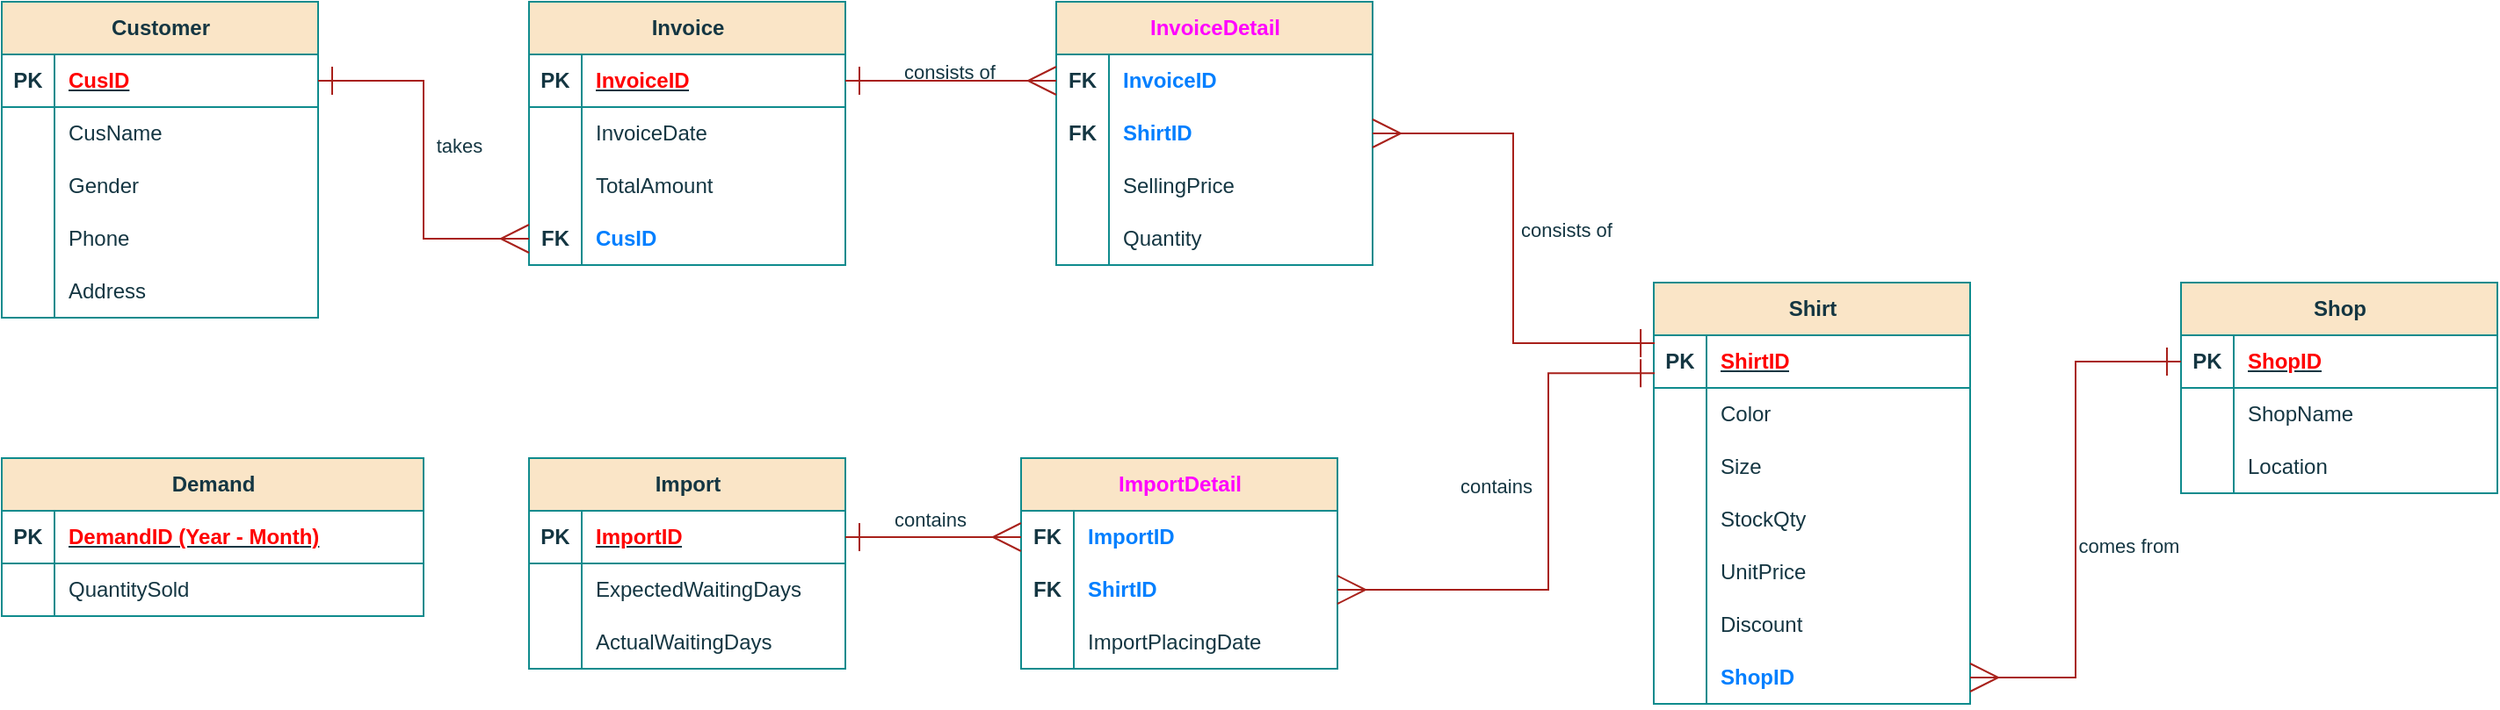 <mxfile version="21.6.5" type="device">
  <diagram name="Page-1" id="m9zpMQMW6kP_6S2Btc07">
    <mxGraphModel dx="1221" dy="717" grid="1" gridSize="10" guides="1" tooltips="1" connect="1" arrows="1" fold="1" page="1" pageScale="1" pageWidth="850" pageHeight="1100" math="0" shadow="0">
      <root>
        <mxCell id="0" />
        <mxCell id="1" parent="0" />
        <mxCell id="7z0WQFn0VhQvoI2kdeqx-1" value="Customer" style="shape=table;startSize=30;container=1;collapsible=1;childLayout=tableLayout;fixedRows=1;rowLines=0;fontStyle=1;align=center;resizeLast=1;html=1;labelBackgroundColor=none;fillColor=#FAE5C7;strokeColor=#0F8B8D;fontColor=#143642;" parent="1" vertex="1">
          <mxGeometry x="60" y="200" width="180" height="180" as="geometry" />
        </mxCell>
        <mxCell id="7z0WQFn0VhQvoI2kdeqx-2" value="" style="shape=tableRow;horizontal=0;startSize=0;swimlaneHead=0;swimlaneBody=0;fillColor=none;collapsible=0;dropTarget=0;points=[[0,0.5],[1,0.5]];portConstraint=eastwest;top=0;left=0;right=0;bottom=1;labelBackgroundColor=none;strokeColor=#0F8B8D;fontColor=#143642;" parent="7z0WQFn0VhQvoI2kdeqx-1" vertex="1">
          <mxGeometry y="30" width="180" height="30" as="geometry" />
        </mxCell>
        <mxCell id="7z0WQFn0VhQvoI2kdeqx-3" value="PK" style="shape=partialRectangle;connectable=0;fillColor=none;top=0;left=0;bottom=0;right=0;fontStyle=1;overflow=hidden;whiteSpace=wrap;html=1;labelBackgroundColor=none;strokeColor=#0F8B8D;fontColor=#143642;" parent="7z0WQFn0VhQvoI2kdeqx-2" vertex="1">
          <mxGeometry width="30" height="30" as="geometry">
            <mxRectangle width="30" height="30" as="alternateBounds" />
          </mxGeometry>
        </mxCell>
        <mxCell id="7z0WQFn0VhQvoI2kdeqx-4" value="&lt;font color=&quot;#ff0000&quot;&gt;CusID&lt;/font&gt;" style="shape=partialRectangle;connectable=0;fillColor=none;top=0;left=0;bottom=0;right=0;align=left;spacingLeft=6;fontStyle=5;overflow=hidden;whiteSpace=wrap;html=1;labelBackgroundColor=none;strokeColor=#0F8B8D;fontColor=#143642;" parent="7z0WQFn0VhQvoI2kdeqx-2" vertex="1">
          <mxGeometry x="30" width="150" height="30" as="geometry">
            <mxRectangle width="150" height="30" as="alternateBounds" />
          </mxGeometry>
        </mxCell>
        <mxCell id="7z0WQFn0VhQvoI2kdeqx-5" value="" style="shape=tableRow;horizontal=0;startSize=0;swimlaneHead=0;swimlaneBody=0;fillColor=none;collapsible=0;dropTarget=0;points=[[0,0.5],[1,0.5]];portConstraint=eastwest;top=0;left=0;right=0;bottom=0;labelBackgroundColor=none;strokeColor=#0F8B8D;fontColor=#143642;" parent="7z0WQFn0VhQvoI2kdeqx-1" vertex="1">
          <mxGeometry y="60" width="180" height="30" as="geometry" />
        </mxCell>
        <mxCell id="7z0WQFn0VhQvoI2kdeqx-6" value="" style="shape=partialRectangle;connectable=0;fillColor=none;top=0;left=0;bottom=0;right=0;editable=1;overflow=hidden;whiteSpace=wrap;html=1;labelBackgroundColor=none;strokeColor=#0F8B8D;fontColor=#143642;" parent="7z0WQFn0VhQvoI2kdeqx-5" vertex="1">
          <mxGeometry width="30" height="30" as="geometry">
            <mxRectangle width="30" height="30" as="alternateBounds" />
          </mxGeometry>
        </mxCell>
        <mxCell id="7z0WQFn0VhQvoI2kdeqx-7" value="CusName" style="shape=partialRectangle;connectable=0;fillColor=none;top=0;left=0;bottom=0;right=0;align=left;spacingLeft=6;overflow=hidden;whiteSpace=wrap;html=1;labelBackgroundColor=none;strokeColor=#0F8B8D;fontColor=#143642;" parent="7z0WQFn0VhQvoI2kdeqx-5" vertex="1">
          <mxGeometry x="30" width="150" height="30" as="geometry">
            <mxRectangle width="150" height="30" as="alternateBounds" />
          </mxGeometry>
        </mxCell>
        <mxCell id="7z0WQFn0VhQvoI2kdeqx-8" value="" style="shape=tableRow;horizontal=0;startSize=0;swimlaneHead=0;swimlaneBody=0;fillColor=none;collapsible=0;dropTarget=0;points=[[0,0.5],[1,0.5]];portConstraint=eastwest;top=0;left=0;right=0;bottom=0;labelBackgroundColor=none;strokeColor=#0F8B8D;fontColor=#143642;" parent="7z0WQFn0VhQvoI2kdeqx-1" vertex="1">
          <mxGeometry y="90" width="180" height="30" as="geometry" />
        </mxCell>
        <mxCell id="7z0WQFn0VhQvoI2kdeqx-9" value="" style="shape=partialRectangle;connectable=0;fillColor=none;top=0;left=0;bottom=0;right=0;editable=1;overflow=hidden;whiteSpace=wrap;html=1;labelBackgroundColor=none;strokeColor=#0F8B8D;fontColor=#143642;" parent="7z0WQFn0VhQvoI2kdeqx-8" vertex="1">
          <mxGeometry width="30" height="30" as="geometry">
            <mxRectangle width="30" height="30" as="alternateBounds" />
          </mxGeometry>
        </mxCell>
        <mxCell id="7z0WQFn0VhQvoI2kdeqx-10" value="Gender" style="shape=partialRectangle;connectable=0;fillColor=none;top=0;left=0;bottom=0;right=0;align=left;spacingLeft=6;overflow=hidden;whiteSpace=wrap;html=1;labelBackgroundColor=none;strokeColor=#0F8B8D;fontColor=#143642;" parent="7z0WQFn0VhQvoI2kdeqx-8" vertex="1">
          <mxGeometry x="30" width="150" height="30" as="geometry">
            <mxRectangle width="150" height="30" as="alternateBounds" />
          </mxGeometry>
        </mxCell>
        <mxCell id="7z0WQFn0VhQvoI2kdeqx-11" value="" style="shape=tableRow;horizontal=0;startSize=0;swimlaneHead=0;swimlaneBody=0;fillColor=none;collapsible=0;dropTarget=0;points=[[0,0.5],[1,0.5]];portConstraint=eastwest;top=0;left=0;right=0;bottom=0;labelBackgroundColor=none;strokeColor=#0F8B8D;fontColor=#143642;" parent="7z0WQFn0VhQvoI2kdeqx-1" vertex="1">
          <mxGeometry y="120" width="180" height="30" as="geometry" />
        </mxCell>
        <mxCell id="7z0WQFn0VhQvoI2kdeqx-12" value="&lt;br&gt;" style="shape=partialRectangle;connectable=0;fillColor=none;top=0;left=0;bottom=0;right=0;editable=1;overflow=hidden;whiteSpace=wrap;html=1;labelBackgroundColor=none;strokeColor=#0F8B8D;fontColor=#143642;" parent="7z0WQFn0VhQvoI2kdeqx-11" vertex="1">
          <mxGeometry width="30" height="30" as="geometry">
            <mxRectangle width="30" height="30" as="alternateBounds" />
          </mxGeometry>
        </mxCell>
        <mxCell id="7z0WQFn0VhQvoI2kdeqx-13" value="Phone" style="shape=partialRectangle;connectable=0;fillColor=none;top=0;left=0;bottom=0;right=0;align=left;spacingLeft=6;overflow=hidden;whiteSpace=wrap;html=1;labelBackgroundColor=none;strokeColor=#0F8B8D;fontColor=#143642;" parent="7z0WQFn0VhQvoI2kdeqx-11" vertex="1">
          <mxGeometry x="30" width="150" height="30" as="geometry">
            <mxRectangle width="150" height="30" as="alternateBounds" />
          </mxGeometry>
        </mxCell>
        <mxCell id="7z0WQFn0VhQvoI2kdeqx-66" value="" style="shape=tableRow;horizontal=0;startSize=0;swimlaneHead=0;swimlaneBody=0;fillColor=none;collapsible=0;dropTarget=0;points=[[0,0.5],[1,0.5]];portConstraint=eastwest;top=0;left=0;right=0;bottom=0;labelBackgroundColor=none;strokeColor=#0F8B8D;fontColor=#143642;" parent="7z0WQFn0VhQvoI2kdeqx-1" vertex="1">
          <mxGeometry y="150" width="180" height="30" as="geometry" />
        </mxCell>
        <mxCell id="7z0WQFn0VhQvoI2kdeqx-67" value="&lt;br&gt;" style="shape=partialRectangle;connectable=0;fillColor=none;top=0;left=0;bottom=0;right=0;editable=1;overflow=hidden;whiteSpace=wrap;html=1;labelBackgroundColor=none;strokeColor=#0F8B8D;fontColor=#143642;" parent="7z0WQFn0VhQvoI2kdeqx-66" vertex="1">
          <mxGeometry width="30" height="30" as="geometry">
            <mxRectangle width="30" height="30" as="alternateBounds" />
          </mxGeometry>
        </mxCell>
        <mxCell id="7z0WQFn0VhQvoI2kdeqx-68" value="Address" style="shape=partialRectangle;connectable=0;fillColor=none;top=0;left=0;bottom=0;right=0;align=left;spacingLeft=6;overflow=hidden;whiteSpace=wrap;html=1;labelBackgroundColor=none;strokeColor=#0F8B8D;fontColor=#143642;" parent="7z0WQFn0VhQvoI2kdeqx-66" vertex="1">
          <mxGeometry x="30" width="150" height="30" as="geometry">
            <mxRectangle width="150" height="30" as="alternateBounds" />
          </mxGeometry>
        </mxCell>
        <mxCell id="7z0WQFn0VhQvoI2kdeqx-14" value="Shirt" style="shape=table;startSize=30;container=1;collapsible=1;childLayout=tableLayout;fixedRows=1;rowLines=0;fontStyle=1;align=center;resizeLast=1;html=1;labelBackgroundColor=none;fillColor=#FAE5C7;strokeColor=#0F8B8D;fontColor=#143642;" parent="1" vertex="1">
          <mxGeometry x="1000" y="360" width="180" height="240" as="geometry" />
        </mxCell>
        <mxCell id="7z0WQFn0VhQvoI2kdeqx-15" value="" style="shape=tableRow;horizontal=0;startSize=0;swimlaneHead=0;swimlaneBody=0;fillColor=none;collapsible=0;dropTarget=0;points=[[0,0.5],[1,0.5]];portConstraint=eastwest;top=0;left=0;right=0;bottom=1;labelBackgroundColor=none;strokeColor=#0F8B8D;fontColor=#143642;" parent="7z0WQFn0VhQvoI2kdeqx-14" vertex="1">
          <mxGeometry y="30" width="180" height="30" as="geometry" />
        </mxCell>
        <mxCell id="7z0WQFn0VhQvoI2kdeqx-16" value="PK" style="shape=partialRectangle;connectable=0;fillColor=none;top=0;left=0;bottom=0;right=0;fontStyle=1;overflow=hidden;whiteSpace=wrap;html=1;labelBackgroundColor=none;strokeColor=#0F8B8D;fontColor=#143642;" parent="7z0WQFn0VhQvoI2kdeqx-15" vertex="1">
          <mxGeometry width="30" height="30" as="geometry">
            <mxRectangle width="30" height="30" as="alternateBounds" />
          </mxGeometry>
        </mxCell>
        <mxCell id="7z0WQFn0VhQvoI2kdeqx-17" value="&lt;font color=&quot;#ff0000&quot;&gt;ShirtID&lt;/font&gt;" style="shape=partialRectangle;connectable=0;fillColor=none;top=0;left=0;bottom=0;right=0;align=left;spacingLeft=6;fontStyle=5;overflow=hidden;whiteSpace=wrap;html=1;labelBackgroundColor=none;strokeColor=#0F8B8D;fontColor=#143642;" parent="7z0WQFn0VhQvoI2kdeqx-15" vertex="1">
          <mxGeometry x="30" width="150" height="30" as="geometry">
            <mxRectangle width="150" height="30" as="alternateBounds" />
          </mxGeometry>
        </mxCell>
        <mxCell id="7z0WQFn0VhQvoI2kdeqx-87" value="" style="shape=tableRow;horizontal=0;startSize=0;swimlaneHead=0;swimlaneBody=0;fillColor=none;collapsible=0;dropTarget=0;points=[[0,0.5],[1,0.5]];portConstraint=eastwest;top=0;left=0;right=0;bottom=0;labelBackgroundColor=none;strokeColor=#0F8B8D;fontColor=#143642;" parent="7z0WQFn0VhQvoI2kdeqx-14" vertex="1">
          <mxGeometry y="60" width="180" height="30" as="geometry" />
        </mxCell>
        <mxCell id="7z0WQFn0VhQvoI2kdeqx-88" value="&lt;br&gt;" style="shape=partialRectangle;connectable=0;fillColor=none;top=0;left=0;bottom=0;right=0;editable=1;overflow=hidden;whiteSpace=wrap;html=1;labelBackgroundColor=none;strokeColor=#0F8B8D;fontColor=#143642;" parent="7z0WQFn0VhQvoI2kdeqx-87" vertex="1">
          <mxGeometry width="30" height="30" as="geometry">
            <mxRectangle width="30" height="30" as="alternateBounds" />
          </mxGeometry>
        </mxCell>
        <mxCell id="7z0WQFn0VhQvoI2kdeqx-89" value="Color" style="shape=partialRectangle;connectable=0;fillColor=none;top=0;left=0;bottom=0;right=0;align=left;spacingLeft=6;overflow=hidden;whiteSpace=wrap;html=1;labelBackgroundColor=none;strokeColor=#0F8B8D;fontColor=#143642;" parent="7z0WQFn0VhQvoI2kdeqx-87" vertex="1">
          <mxGeometry x="30" width="150" height="30" as="geometry">
            <mxRectangle width="150" height="30" as="alternateBounds" />
          </mxGeometry>
        </mxCell>
        <mxCell id="7z0WQFn0VhQvoI2kdeqx-90" value="" style="shape=tableRow;horizontal=0;startSize=0;swimlaneHead=0;swimlaneBody=0;fillColor=none;collapsible=0;dropTarget=0;points=[[0,0.5],[1,0.5]];portConstraint=eastwest;top=0;left=0;right=0;bottom=0;labelBackgroundColor=none;strokeColor=#0F8B8D;fontColor=#143642;" parent="7z0WQFn0VhQvoI2kdeqx-14" vertex="1">
          <mxGeometry y="90" width="180" height="30" as="geometry" />
        </mxCell>
        <mxCell id="7z0WQFn0VhQvoI2kdeqx-91" value="&lt;br&gt;" style="shape=partialRectangle;connectable=0;fillColor=none;top=0;left=0;bottom=0;right=0;editable=1;overflow=hidden;whiteSpace=wrap;html=1;labelBackgroundColor=none;strokeColor=#0F8B8D;fontColor=#143642;" parent="7z0WQFn0VhQvoI2kdeqx-90" vertex="1">
          <mxGeometry width="30" height="30" as="geometry">
            <mxRectangle width="30" height="30" as="alternateBounds" />
          </mxGeometry>
        </mxCell>
        <mxCell id="7z0WQFn0VhQvoI2kdeqx-92" value="Size" style="shape=partialRectangle;connectable=0;fillColor=none;top=0;left=0;bottom=0;right=0;align=left;spacingLeft=6;overflow=hidden;whiteSpace=wrap;html=1;labelBackgroundColor=none;strokeColor=#0F8B8D;fontColor=#143642;" parent="7z0WQFn0VhQvoI2kdeqx-90" vertex="1">
          <mxGeometry x="30" width="150" height="30" as="geometry">
            <mxRectangle width="150" height="30" as="alternateBounds" />
          </mxGeometry>
        </mxCell>
        <mxCell id="7z0WQFn0VhQvoI2kdeqx-21" value="" style="shape=tableRow;horizontal=0;startSize=0;swimlaneHead=0;swimlaneBody=0;fillColor=none;collapsible=0;dropTarget=0;points=[[0,0.5],[1,0.5]];portConstraint=eastwest;top=0;left=0;right=0;bottom=0;labelBackgroundColor=none;strokeColor=#0F8B8D;fontColor=#143642;" parent="7z0WQFn0VhQvoI2kdeqx-14" vertex="1">
          <mxGeometry y="120" width="180" height="30" as="geometry" />
        </mxCell>
        <mxCell id="7z0WQFn0VhQvoI2kdeqx-22" value="" style="shape=partialRectangle;connectable=0;fillColor=none;top=0;left=0;bottom=0;right=0;editable=1;overflow=hidden;whiteSpace=wrap;html=1;labelBackgroundColor=none;strokeColor=#0F8B8D;fontColor=#143642;" parent="7z0WQFn0VhQvoI2kdeqx-21" vertex="1">
          <mxGeometry width="30" height="30" as="geometry">
            <mxRectangle width="30" height="30" as="alternateBounds" />
          </mxGeometry>
        </mxCell>
        <mxCell id="7z0WQFn0VhQvoI2kdeqx-23" value="StockQty" style="shape=partialRectangle;connectable=0;fillColor=none;top=0;left=0;bottom=0;right=0;align=left;spacingLeft=6;overflow=hidden;whiteSpace=wrap;html=1;labelBackgroundColor=none;strokeColor=#0F8B8D;fontColor=#143642;" parent="7z0WQFn0VhQvoI2kdeqx-21" vertex="1">
          <mxGeometry x="30" width="150" height="30" as="geometry">
            <mxRectangle width="150" height="30" as="alternateBounds" />
          </mxGeometry>
        </mxCell>
        <mxCell id="7z0WQFn0VhQvoI2kdeqx-24" value="" style="shape=tableRow;horizontal=0;startSize=0;swimlaneHead=0;swimlaneBody=0;fillColor=none;collapsible=0;dropTarget=0;points=[[0,0.5],[1,0.5]];portConstraint=eastwest;top=0;left=0;right=0;bottom=0;labelBackgroundColor=none;strokeColor=#0F8B8D;fontColor=#143642;" parent="7z0WQFn0VhQvoI2kdeqx-14" vertex="1">
          <mxGeometry y="150" width="180" height="30" as="geometry" />
        </mxCell>
        <mxCell id="7z0WQFn0VhQvoI2kdeqx-25" value="&lt;br&gt;" style="shape=partialRectangle;connectable=0;fillColor=none;top=0;left=0;bottom=0;right=0;editable=1;overflow=hidden;whiteSpace=wrap;html=1;labelBackgroundColor=none;strokeColor=#0F8B8D;fontColor=#143642;" parent="7z0WQFn0VhQvoI2kdeqx-24" vertex="1">
          <mxGeometry width="30" height="30" as="geometry">
            <mxRectangle width="30" height="30" as="alternateBounds" />
          </mxGeometry>
        </mxCell>
        <mxCell id="7z0WQFn0VhQvoI2kdeqx-26" value="UnitPrice" style="shape=partialRectangle;connectable=0;fillColor=none;top=0;left=0;bottom=0;right=0;align=left;spacingLeft=6;overflow=hidden;whiteSpace=wrap;html=1;labelBackgroundColor=none;strokeColor=#0F8B8D;fontColor=#143642;" parent="7z0WQFn0VhQvoI2kdeqx-24" vertex="1">
          <mxGeometry x="30" width="150" height="30" as="geometry">
            <mxRectangle width="150" height="30" as="alternateBounds" />
          </mxGeometry>
        </mxCell>
        <mxCell id="7z0WQFn0VhQvoI2kdeqx-69" value="" style="shape=tableRow;horizontal=0;startSize=0;swimlaneHead=0;swimlaneBody=0;fillColor=none;collapsible=0;dropTarget=0;points=[[0,0.5],[1,0.5]];portConstraint=eastwest;top=0;left=0;right=0;bottom=0;labelBackgroundColor=none;strokeColor=#0F8B8D;fontColor=#143642;" parent="7z0WQFn0VhQvoI2kdeqx-14" vertex="1">
          <mxGeometry y="180" width="180" height="30" as="geometry" />
        </mxCell>
        <mxCell id="7z0WQFn0VhQvoI2kdeqx-70" value="" style="shape=partialRectangle;connectable=0;fillColor=none;top=0;left=0;bottom=0;right=0;editable=1;overflow=hidden;whiteSpace=wrap;html=1;labelBackgroundColor=none;strokeColor=#0F8B8D;fontColor=#143642;" parent="7z0WQFn0VhQvoI2kdeqx-69" vertex="1">
          <mxGeometry width="30" height="30" as="geometry">
            <mxRectangle width="30" height="30" as="alternateBounds" />
          </mxGeometry>
        </mxCell>
        <mxCell id="7z0WQFn0VhQvoI2kdeqx-71" value="Discount" style="shape=partialRectangle;connectable=0;fillColor=none;top=0;left=0;bottom=0;right=0;align=left;spacingLeft=6;overflow=hidden;whiteSpace=wrap;html=1;labelBackgroundColor=none;strokeColor=#0F8B8D;fontColor=#143642;" parent="7z0WQFn0VhQvoI2kdeqx-69" vertex="1">
          <mxGeometry x="30" width="150" height="30" as="geometry">
            <mxRectangle width="150" height="30" as="alternateBounds" />
          </mxGeometry>
        </mxCell>
        <mxCell id="WK0cBLFszrIDRNBuzyL--27" value="" style="shape=tableRow;horizontal=0;startSize=0;swimlaneHead=0;swimlaneBody=0;fillColor=none;collapsible=0;dropTarget=0;points=[[0,0.5],[1,0.5]];portConstraint=eastwest;top=0;left=0;right=0;bottom=0;labelBackgroundColor=none;strokeColor=#0F8B8D;fontColor=#143642;" parent="7z0WQFn0VhQvoI2kdeqx-14" vertex="1">
          <mxGeometry y="210" width="180" height="30" as="geometry" />
        </mxCell>
        <mxCell id="WK0cBLFszrIDRNBuzyL--28" value="" style="shape=partialRectangle;connectable=0;fillColor=none;top=0;left=0;bottom=0;right=0;editable=1;overflow=hidden;whiteSpace=wrap;html=1;labelBackgroundColor=none;strokeColor=#0F8B8D;fontColor=#143642;" parent="WK0cBLFszrIDRNBuzyL--27" vertex="1">
          <mxGeometry width="30" height="30" as="geometry">
            <mxRectangle width="30" height="30" as="alternateBounds" />
          </mxGeometry>
        </mxCell>
        <mxCell id="WK0cBLFszrIDRNBuzyL--29" value="&lt;b&gt;&lt;font color=&quot;#007fff&quot;&gt;ShopID&lt;/font&gt;&lt;/b&gt;" style="shape=partialRectangle;connectable=0;fillColor=none;top=0;left=0;bottom=0;right=0;align=left;spacingLeft=6;overflow=hidden;whiteSpace=wrap;html=1;labelBackgroundColor=none;strokeColor=#0F8B8D;fontColor=#143642;" parent="WK0cBLFszrIDRNBuzyL--27" vertex="1">
          <mxGeometry x="30" width="150" height="30" as="geometry">
            <mxRectangle width="150" height="30" as="alternateBounds" />
          </mxGeometry>
        </mxCell>
        <mxCell id="7z0WQFn0VhQvoI2kdeqx-27" value="Import" style="shape=table;startSize=30;container=1;collapsible=1;childLayout=tableLayout;fixedRows=1;rowLines=0;fontStyle=1;align=center;resizeLast=1;html=1;labelBackgroundColor=none;fillColor=#FAE5C7;strokeColor=#0F8B8D;fontColor=#143642;" parent="1" vertex="1">
          <mxGeometry x="360" y="460" width="180" height="120" as="geometry" />
        </mxCell>
        <mxCell id="7z0WQFn0VhQvoI2kdeqx-28" value="" style="shape=tableRow;horizontal=0;startSize=0;swimlaneHead=0;swimlaneBody=0;fillColor=none;collapsible=0;dropTarget=0;points=[[0,0.5],[1,0.5]];portConstraint=eastwest;top=0;left=0;right=0;bottom=1;labelBackgroundColor=none;strokeColor=#0F8B8D;fontColor=#143642;" parent="7z0WQFn0VhQvoI2kdeqx-27" vertex="1">
          <mxGeometry y="30" width="180" height="30" as="geometry" />
        </mxCell>
        <mxCell id="7z0WQFn0VhQvoI2kdeqx-29" value="PK" style="shape=partialRectangle;connectable=0;fillColor=none;top=0;left=0;bottom=0;right=0;fontStyle=1;overflow=hidden;whiteSpace=wrap;html=1;labelBackgroundColor=none;strokeColor=#0F8B8D;fontColor=#143642;" parent="7z0WQFn0VhQvoI2kdeqx-28" vertex="1">
          <mxGeometry width="30" height="30" as="geometry">
            <mxRectangle width="30" height="30" as="alternateBounds" />
          </mxGeometry>
        </mxCell>
        <mxCell id="7z0WQFn0VhQvoI2kdeqx-30" value="&lt;font color=&quot;#ff0000&quot;&gt;ImportID&lt;/font&gt;" style="shape=partialRectangle;connectable=0;fillColor=none;top=0;left=0;bottom=0;right=0;align=left;spacingLeft=6;fontStyle=5;overflow=hidden;whiteSpace=wrap;html=1;labelBackgroundColor=none;strokeColor=#0F8B8D;fontColor=#143642;" parent="7z0WQFn0VhQvoI2kdeqx-28" vertex="1">
          <mxGeometry x="30" width="150" height="30" as="geometry">
            <mxRectangle width="150" height="30" as="alternateBounds" />
          </mxGeometry>
        </mxCell>
        <mxCell id="7z0WQFn0VhQvoI2kdeqx-31" value="" style="shape=tableRow;horizontal=0;startSize=0;swimlaneHead=0;swimlaneBody=0;fillColor=none;collapsible=0;dropTarget=0;points=[[0,0.5],[1,0.5]];portConstraint=eastwest;top=0;left=0;right=0;bottom=0;labelBackgroundColor=none;strokeColor=#0F8B8D;fontColor=#143642;" parent="7z0WQFn0VhQvoI2kdeqx-27" vertex="1">
          <mxGeometry y="60" width="180" height="30" as="geometry" />
        </mxCell>
        <mxCell id="7z0WQFn0VhQvoI2kdeqx-32" value="" style="shape=partialRectangle;connectable=0;fillColor=none;top=0;left=0;bottom=0;right=0;editable=1;overflow=hidden;whiteSpace=wrap;html=1;labelBackgroundColor=none;strokeColor=#0F8B8D;fontColor=#143642;" parent="7z0WQFn0VhQvoI2kdeqx-31" vertex="1">
          <mxGeometry width="30" height="30" as="geometry">
            <mxRectangle width="30" height="30" as="alternateBounds" />
          </mxGeometry>
        </mxCell>
        <mxCell id="7z0WQFn0VhQvoI2kdeqx-33" value="ExpectedWaitingDays" style="shape=partialRectangle;connectable=0;fillColor=none;top=0;left=0;bottom=0;right=0;align=left;spacingLeft=6;overflow=hidden;whiteSpace=wrap;html=1;labelBackgroundColor=none;strokeColor=#0F8B8D;fontColor=#143642;" parent="7z0WQFn0VhQvoI2kdeqx-31" vertex="1">
          <mxGeometry x="30" width="150" height="30" as="geometry">
            <mxRectangle width="150" height="30" as="alternateBounds" />
          </mxGeometry>
        </mxCell>
        <mxCell id="qSe8exzLEsKCz0JNrwDn-24" value="" style="shape=tableRow;horizontal=0;startSize=0;swimlaneHead=0;swimlaneBody=0;fillColor=none;collapsible=0;dropTarget=0;points=[[0,0.5],[1,0.5]];portConstraint=eastwest;top=0;left=0;right=0;bottom=0;labelBackgroundColor=none;strokeColor=#0F8B8D;fontColor=#143642;" parent="7z0WQFn0VhQvoI2kdeqx-27" vertex="1">
          <mxGeometry y="90" width="180" height="30" as="geometry" />
        </mxCell>
        <mxCell id="qSe8exzLEsKCz0JNrwDn-25" value="" style="shape=partialRectangle;connectable=0;fillColor=none;top=0;left=0;bottom=0;right=0;editable=1;overflow=hidden;whiteSpace=wrap;html=1;labelBackgroundColor=none;strokeColor=#0F8B8D;fontColor=#143642;" parent="qSe8exzLEsKCz0JNrwDn-24" vertex="1">
          <mxGeometry width="30" height="30" as="geometry">
            <mxRectangle width="30" height="30" as="alternateBounds" />
          </mxGeometry>
        </mxCell>
        <mxCell id="qSe8exzLEsKCz0JNrwDn-26" value="ActualWaitingDays" style="shape=partialRectangle;connectable=0;fillColor=none;top=0;left=0;bottom=0;right=0;align=left;spacingLeft=6;overflow=hidden;whiteSpace=wrap;html=1;labelBackgroundColor=none;strokeColor=#0F8B8D;fontColor=#143642;" parent="qSe8exzLEsKCz0JNrwDn-24" vertex="1">
          <mxGeometry x="30" width="150" height="30" as="geometry">
            <mxRectangle width="150" height="30" as="alternateBounds" />
          </mxGeometry>
        </mxCell>
        <mxCell id="7z0WQFn0VhQvoI2kdeqx-40" value="Invoice" style="shape=table;startSize=30;container=1;collapsible=1;childLayout=tableLayout;fixedRows=1;rowLines=0;fontStyle=1;align=center;resizeLast=1;html=1;labelBackgroundColor=none;fillColor=#FAE5C7;strokeColor=#0F8B8D;fontColor=#143642;" parent="1" vertex="1">
          <mxGeometry x="360" y="200" width="180" height="150" as="geometry" />
        </mxCell>
        <mxCell id="7z0WQFn0VhQvoI2kdeqx-41" value="" style="shape=tableRow;horizontal=0;startSize=0;swimlaneHead=0;swimlaneBody=0;fillColor=none;collapsible=0;dropTarget=0;points=[[0,0.5],[1,0.5]];portConstraint=eastwest;top=0;left=0;right=0;bottom=1;labelBackgroundColor=none;strokeColor=#0F8B8D;fontColor=#143642;" parent="7z0WQFn0VhQvoI2kdeqx-40" vertex="1">
          <mxGeometry y="30" width="180" height="30" as="geometry" />
        </mxCell>
        <mxCell id="7z0WQFn0VhQvoI2kdeqx-42" value="PK" style="shape=partialRectangle;connectable=0;fillColor=none;top=0;left=0;bottom=0;right=0;fontStyle=1;overflow=hidden;whiteSpace=wrap;html=1;labelBackgroundColor=none;strokeColor=#0F8B8D;fontColor=#143642;" parent="7z0WQFn0VhQvoI2kdeqx-41" vertex="1">
          <mxGeometry width="30" height="30" as="geometry">
            <mxRectangle width="30" height="30" as="alternateBounds" />
          </mxGeometry>
        </mxCell>
        <mxCell id="7z0WQFn0VhQvoI2kdeqx-43" value="&lt;font color=&quot;#ff0000&quot;&gt;InvoiceID&lt;/font&gt;" style="shape=partialRectangle;connectable=0;fillColor=none;top=0;left=0;bottom=0;right=0;align=left;spacingLeft=6;fontStyle=5;overflow=hidden;whiteSpace=wrap;html=1;labelBackgroundColor=none;strokeColor=#0F8B8D;fontColor=#143642;" parent="7z0WQFn0VhQvoI2kdeqx-41" vertex="1">
          <mxGeometry x="30" width="150" height="30" as="geometry">
            <mxRectangle width="150" height="30" as="alternateBounds" />
          </mxGeometry>
        </mxCell>
        <mxCell id="7z0WQFn0VhQvoI2kdeqx-44" value="" style="shape=tableRow;horizontal=0;startSize=0;swimlaneHead=0;swimlaneBody=0;fillColor=none;collapsible=0;dropTarget=0;points=[[0,0.5],[1,0.5]];portConstraint=eastwest;top=0;left=0;right=0;bottom=0;labelBackgroundColor=none;strokeColor=#0F8B8D;fontColor=#143642;" parent="7z0WQFn0VhQvoI2kdeqx-40" vertex="1">
          <mxGeometry y="60" width="180" height="30" as="geometry" />
        </mxCell>
        <mxCell id="7z0WQFn0VhQvoI2kdeqx-45" value="" style="shape=partialRectangle;connectable=0;fillColor=none;top=0;left=0;bottom=0;right=0;editable=1;overflow=hidden;whiteSpace=wrap;html=1;labelBackgroundColor=none;strokeColor=#0F8B8D;fontColor=#143642;" parent="7z0WQFn0VhQvoI2kdeqx-44" vertex="1">
          <mxGeometry width="30" height="30" as="geometry">
            <mxRectangle width="30" height="30" as="alternateBounds" />
          </mxGeometry>
        </mxCell>
        <mxCell id="7z0WQFn0VhQvoI2kdeqx-46" value="InvoiceDate" style="shape=partialRectangle;connectable=0;fillColor=none;top=0;left=0;bottom=0;right=0;align=left;spacingLeft=6;overflow=hidden;whiteSpace=wrap;html=1;labelBackgroundColor=none;strokeColor=#0F8B8D;fontColor=#143642;" parent="7z0WQFn0VhQvoI2kdeqx-44" vertex="1">
          <mxGeometry x="30" width="150" height="30" as="geometry">
            <mxRectangle width="150" height="30" as="alternateBounds" />
          </mxGeometry>
        </mxCell>
        <mxCell id="7z0WQFn0VhQvoI2kdeqx-47" value="" style="shape=tableRow;horizontal=0;startSize=0;swimlaneHead=0;swimlaneBody=0;fillColor=none;collapsible=0;dropTarget=0;points=[[0,0.5],[1,0.5]];portConstraint=eastwest;top=0;left=0;right=0;bottom=0;labelBackgroundColor=none;strokeColor=#0F8B8D;fontColor=#143642;" parent="7z0WQFn0VhQvoI2kdeqx-40" vertex="1">
          <mxGeometry y="90" width="180" height="30" as="geometry" />
        </mxCell>
        <mxCell id="7z0WQFn0VhQvoI2kdeqx-48" value="" style="shape=partialRectangle;connectable=0;fillColor=none;top=0;left=0;bottom=0;right=0;editable=1;overflow=hidden;whiteSpace=wrap;html=1;labelBackgroundColor=none;strokeColor=#0F8B8D;fontColor=#143642;" parent="7z0WQFn0VhQvoI2kdeqx-47" vertex="1">
          <mxGeometry width="30" height="30" as="geometry">
            <mxRectangle width="30" height="30" as="alternateBounds" />
          </mxGeometry>
        </mxCell>
        <mxCell id="7z0WQFn0VhQvoI2kdeqx-49" value="TotalAmount" style="shape=partialRectangle;connectable=0;fillColor=none;top=0;left=0;bottom=0;right=0;align=left;spacingLeft=6;overflow=hidden;whiteSpace=wrap;html=1;labelBackgroundColor=none;strokeColor=#0F8B8D;fontColor=#143642;" parent="7z0WQFn0VhQvoI2kdeqx-47" vertex="1">
          <mxGeometry x="30" width="150" height="30" as="geometry">
            <mxRectangle width="150" height="30" as="alternateBounds" />
          </mxGeometry>
        </mxCell>
        <mxCell id="7z0WQFn0VhQvoI2kdeqx-50" value="" style="shape=tableRow;horizontal=0;startSize=0;swimlaneHead=0;swimlaneBody=0;fillColor=none;collapsible=0;dropTarget=0;points=[[0,0.5],[1,0.5]];portConstraint=eastwest;top=0;left=0;right=0;bottom=0;labelBackgroundColor=none;strokeColor=#0F8B8D;fontColor=#143642;" parent="7z0WQFn0VhQvoI2kdeqx-40" vertex="1">
          <mxGeometry y="120" width="180" height="30" as="geometry" />
        </mxCell>
        <mxCell id="7z0WQFn0VhQvoI2kdeqx-51" value="&lt;b&gt;FK&lt;/b&gt;" style="shape=partialRectangle;connectable=0;fillColor=none;top=0;left=0;bottom=0;right=0;editable=1;overflow=hidden;whiteSpace=wrap;html=1;labelBackgroundColor=none;strokeColor=#0F8B8D;fontColor=#143642;" parent="7z0WQFn0VhQvoI2kdeqx-50" vertex="1">
          <mxGeometry width="30" height="30" as="geometry">
            <mxRectangle width="30" height="30" as="alternateBounds" />
          </mxGeometry>
        </mxCell>
        <mxCell id="7z0WQFn0VhQvoI2kdeqx-52" value="&lt;b&gt;&lt;font color=&quot;#007fff&quot;&gt;CusID&lt;/font&gt;&lt;/b&gt;" style="shape=partialRectangle;connectable=0;fillColor=none;top=0;left=0;bottom=0;right=0;align=left;spacingLeft=6;overflow=hidden;whiteSpace=wrap;html=1;labelBackgroundColor=none;strokeColor=#0F8B8D;fontColor=#143642;" parent="7z0WQFn0VhQvoI2kdeqx-50" vertex="1">
          <mxGeometry x="30" width="150" height="30" as="geometry">
            <mxRectangle width="150" height="30" as="alternateBounds" />
          </mxGeometry>
        </mxCell>
        <mxCell id="7z0WQFn0VhQvoI2kdeqx-53" value="&lt;font color=&quot;#ff00ff&quot;&gt;InvoiceDetail&lt;/font&gt;" style="shape=table;startSize=30;container=1;collapsible=1;childLayout=tableLayout;fixedRows=1;rowLines=0;fontStyle=1;align=center;resizeLast=1;html=1;labelBackgroundColor=none;fillColor=#FAE5C7;strokeColor=#0F8B8D;fontColor=#143642;" parent="1" vertex="1">
          <mxGeometry x="660" y="200" width="180" height="150" as="geometry" />
        </mxCell>
        <mxCell id="7z0WQFn0VhQvoI2kdeqx-60" value="" style="shape=tableRow;horizontal=0;startSize=0;swimlaneHead=0;swimlaneBody=0;fillColor=none;collapsible=0;dropTarget=0;points=[[0,0.5],[1,0.5]];portConstraint=eastwest;top=0;left=0;right=0;bottom=0;labelBackgroundColor=none;strokeColor=#0F8B8D;fontColor=#143642;" parent="7z0WQFn0VhQvoI2kdeqx-53" vertex="1">
          <mxGeometry y="30" width="180" height="30" as="geometry" />
        </mxCell>
        <mxCell id="7z0WQFn0VhQvoI2kdeqx-61" value="&lt;b&gt;FK&lt;/b&gt;" style="shape=partialRectangle;connectable=0;fillColor=none;top=0;left=0;bottom=0;right=0;editable=1;overflow=hidden;whiteSpace=wrap;html=1;labelBackgroundColor=none;strokeColor=#0F8B8D;fontColor=#143642;" parent="7z0WQFn0VhQvoI2kdeqx-60" vertex="1">
          <mxGeometry width="30" height="30" as="geometry">
            <mxRectangle width="30" height="30" as="alternateBounds" />
          </mxGeometry>
        </mxCell>
        <mxCell id="7z0WQFn0VhQvoI2kdeqx-62" value="&lt;b&gt;&lt;font color=&quot;#007fff&quot;&gt;InvoiceID&lt;/font&gt;&lt;/b&gt;" style="shape=partialRectangle;connectable=0;fillColor=none;top=0;left=0;bottom=0;right=0;align=left;spacingLeft=6;overflow=hidden;whiteSpace=wrap;html=1;labelBackgroundColor=none;strokeColor=#0F8B8D;fontColor=#143642;" parent="7z0WQFn0VhQvoI2kdeqx-60" vertex="1">
          <mxGeometry x="30" width="150" height="30" as="geometry">
            <mxRectangle width="150" height="30" as="alternateBounds" />
          </mxGeometry>
        </mxCell>
        <mxCell id="7z0WQFn0VhQvoI2kdeqx-81" value="" style="shape=tableRow;horizontal=0;startSize=0;swimlaneHead=0;swimlaneBody=0;fillColor=none;collapsible=0;dropTarget=0;points=[[0,0.5],[1,0.5]];portConstraint=eastwest;top=0;left=0;right=0;bottom=0;labelBackgroundColor=none;strokeColor=#0F8B8D;fontColor=#143642;" parent="7z0WQFn0VhQvoI2kdeqx-53" vertex="1">
          <mxGeometry y="60" width="180" height="30" as="geometry" />
        </mxCell>
        <mxCell id="7z0WQFn0VhQvoI2kdeqx-82" value="&lt;b&gt;FK&lt;/b&gt;" style="shape=partialRectangle;connectable=0;fillColor=none;top=0;left=0;bottom=0;right=0;editable=1;overflow=hidden;whiteSpace=wrap;html=1;labelBackgroundColor=none;strokeColor=#0F8B8D;fontColor=#143642;" parent="7z0WQFn0VhQvoI2kdeqx-81" vertex="1">
          <mxGeometry width="30" height="30" as="geometry">
            <mxRectangle width="30" height="30" as="alternateBounds" />
          </mxGeometry>
        </mxCell>
        <mxCell id="7z0WQFn0VhQvoI2kdeqx-83" value="&lt;b&gt;&lt;font color=&quot;#007fff&quot;&gt;ShirtID&lt;/font&gt;&lt;/b&gt;" style="shape=partialRectangle;connectable=0;fillColor=none;top=0;left=0;bottom=0;right=0;align=left;spacingLeft=6;overflow=hidden;whiteSpace=wrap;html=1;labelBackgroundColor=none;strokeColor=#0F8B8D;fontColor=#143642;" parent="7z0WQFn0VhQvoI2kdeqx-81" vertex="1">
          <mxGeometry x="30" width="150" height="30" as="geometry">
            <mxRectangle width="150" height="30" as="alternateBounds" />
          </mxGeometry>
        </mxCell>
        <mxCell id="7z0WQFn0VhQvoI2kdeqx-84" value="" style="shape=tableRow;horizontal=0;startSize=0;swimlaneHead=0;swimlaneBody=0;fillColor=none;collapsible=0;dropTarget=0;points=[[0,0.5],[1,0.5]];portConstraint=eastwest;top=0;left=0;right=0;bottom=0;labelBackgroundColor=none;strokeColor=#0F8B8D;fontColor=#143642;" parent="7z0WQFn0VhQvoI2kdeqx-53" vertex="1">
          <mxGeometry y="90" width="180" height="30" as="geometry" />
        </mxCell>
        <mxCell id="7z0WQFn0VhQvoI2kdeqx-85" value="" style="shape=partialRectangle;connectable=0;fillColor=none;top=0;left=0;bottom=0;right=0;editable=1;overflow=hidden;whiteSpace=wrap;html=1;labelBackgroundColor=none;strokeColor=#0F8B8D;fontColor=#143642;" parent="7z0WQFn0VhQvoI2kdeqx-84" vertex="1">
          <mxGeometry width="30" height="30" as="geometry">
            <mxRectangle width="30" height="30" as="alternateBounds" />
          </mxGeometry>
        </mxCell>
        <mxCell id="7z0WQFn0VhQvoI2kdeqx-86" value="SellingPrice" style="shape=partialRectangle;connectable=0;fillColor=none;top=0;left=0;bottom=0;right=0;align=left;spacingLeft=6;overflow=hidden;whiteSpace=wrap;html=1;labelBackgroundColor=none;strokeColor=#0F8B8D;fontColor=#143642;" parent="7z0WQFn0VhQvoI2kdeqx-84" vertex="1">
          <mxGeometry x="30" width="150" height="30" as="geometry">
            <mxRectangle width="150" height="30" as="alternateBounds" />
          </mxGeometry>
        </mxCell>
        <mxCell id="7z0WQFn0VhQvoI2kdeqx-63" value="" style="shape=tableRow;horizontal=0;startSize=0;swimlaneHead=0;swimlaneBody=0;fillColor=none;collapsible=0;dropTarget=0;points=[[0,0.5],[1,0.5]];portConstraint=eastwest;top=0;left=0;right=0;bottom=0;labelBackgroundColor=none;strokeColor=#0F8B8D;fontColor=#143642;" parent="7z0WQFn0VhQvoI2kdeqx-53" vertex="1">
          <mxGeometry y="120" width="180" height="30" as="geometry" />
        </mxCell>
        <mxCell id="7z0WQFn0VhQvoI2kdeqx-64" value="" style="shape=partialRectangle;connectable=0;fillColor=none;top=0;left=0;bottom=0;right=0;editable=1;overflow=hidden;whiteSpace=wrap;html=1;labelBackgroundColor=none;strokeColor=#0F8B8D;fontColor=#143642;" parent="7z0WQFn0VhQvoI2kdeqx-63" vertex="1">
          <mxGeometry width="30" height="30" as="geometry">
            <mxRectangle width="30" height="30" as="alternateBounds" />
          </mxGeometry>
        </mxCell>
        <mxCell id="7z0WQFn0VhQvoI2kdeqx-65" value="Quantity" style="shape=partialRectangle;connectable=0;fillColor=none;top=0;left=0;bottom=0;right=0;align=left;spacingLeft=6;overflow=hidden;whiteSpace=wrap;html=1;labelBackgroundColor=none;strokeColor=#0F8B8D;fontColor=#143642;" parent="7z0WQFn0VhQvoI2kdeqx-63" vertex="1">
          <mxGeometry x="30" width="150" height="30" as="geometry">
            <mxRectangle width="150" height="30" as="alternateBounds" />
          </mxGeometry>
        </mxCell>
        <mxCell id="7z0WQFn0VhQvoI2kdeqx-93" value="Demand" style="shape=table;startSize=30;container=1;collapsible=1;childLayout=tableLayout;fixedRows=1;rowLines=0;fontStyle=1;align=center;resizeLast=1;html=1;labelBackgroundColor=none;fillColor=#FAE5C7;strokeColor=#0F8B8D;fontColor=#143642;" parent="1" vertex="1">
          <mxGeometry x="60" y="460" width="240" height="90" as="geometry" />
        </mxCell>
        <mxCell id="7z0WQFn0VhQvoI2kdeqx-94" value="" style="shape=tableRow;horizontal=0;startSize=0;swimlaneHead=0;swimlaneBody=0;fillColor=none;collapsible=0;dropTarget=0;points=[[0,0.5],[1,0.5]];portConstraint=eastwest;top=0;left=0;right=0;bottom=1;labelBackgroundColor=none;strokeColor=#0F8B8D;fontColor=#143642;" parent="7z0WQFn0VhQvoI2kdeqx-93" vertex="1">
          <mxGeometry y="30" width="240" height="30" as="geometry" />
        </mxCell>
        <mxCell id="7z0WQFn0VhQvoI2kdeqx-95" value="PK" style="shape=partialRectangle;connectable=0;fillColor=none;top=0;left=0;bottom=0;right=0;fontStyle=1;overflow=hidden;whiteSpace=wrap;html=1;labelBackgroundColor=none;strokeColor=#0F8B8D;fontColor=#143642;" parent="7z0WQFn0VhQvoI2kdeqx-94" vertex="1">
          <mxGeometry width="30" height="30" as="geometry">
            <mxRectangle width="30" height="30" as="alternateBounds" />
          </mxGeometry>
        </mxCell>
        <mxCell id="7z0WQFn0VhQvoI2kdeqx-96" value="&lt;font color=&quot;#ff0000&quot;&gt;DemandID (Year - Month)&lt;/font&gt;" style="shape=partialRectangle;connectable=0;fillColor=none;top=0;left=0;bottom=0;right=0;align=left;spacingLeft=6;fontStyle=5;overflow=hidden;whiteSpace=wrap;html=1;labelBackgroundColor=none;strokeColor=#0F8B8D;fontColor=#143642;" parent="7z0WQFn0VhQvoI2kdeqx-94" vertex="1">
          <mxGeometry x="30" width="210" height="30" as="geometry">
            <mxRectangle width="210" height="30" as="alternateBounds" />
          </mxGeometry>
        </mxCell>
        <mxCell id="7z0WQFn0VhQvoI2kdeqx-97" value="" style="shape=tableRow;horizontal=0;startSize=0;swimlaneHead=0;swimlaneBody=0;fillColor=none;collapsible=0;dropTarget=0;points=[[0,0.5],[1,0.5]];portConstraint=eastwest;top=0;left=0;right=0;bottom=0;labelBackgroundColor=none;strokeColor=#0F8B8D;fontColor=#143642;" parent="7z0WQFn0VhQvoI2kdeqx-93" vertex="1">
          <mxGeometry y="60" width="240" height="30" as="geometry" />
        </mxCell>
        <mxCell id="7z0WQFn0VhQvoI2kdeqx-98" value="" style="shape=partialRectangle;connectable=0;fillColor=none;top=0;left=0;bottom=0;right=0;editable=1;overflow=hidden;whiteSpace=wrap;html=1;labelBackgroundColor=none;strokeColor=#0F8B8D;fontColor=#143642;" parent="7z0WQFn0VhQvoI2kdeqx-97" vertex="1">
          <mxGeometry width="30" height="30" as="geometry">
            <mxRectangle width="30" height="30" as="alternateBounds" />
          </mxGeometry>
        </mxCell>
        <mxCell id="7z0WQFn0VhQvoI2kdeqx-99" value="QuantitySold" style="shape=partialRectangle;connectable=0;fillColor=none;top=0;left=0;bottom=0;right=0;align=left;spacingLeft=6;overflow=hidden;whiteSpace=wrap;html=1;labelBackgroundColor=none;strokeColor=#0F8B8D;fontColor=#143642;" parent="7z0WQFn0VhQvoI2kdeqx-97" vertex="1">
          <mxGeometry x="30" width="210" height="30" as="geometry">
            <mxRectangle width="210" height="30" as="alternateBounds" />
          </mxGeometry>
        </mxCell>
        <mxCell id="qSe8exzLEsKCz0JNrwDn-6" style="edgeStyle=orthogonalEdgeStyle;rounded=0;orthogonalLoop=1;jettySize=auto;html=1;exitX=1;exitY=0.5;exitDx=0;exitDy=0;startArrow=ERone;startFill=0;endArrow=ERmany;endFill=0;endSize=14;startSize=14;labelBackgroundColor=none;fontColor=default;strokeColor=#A8201A;" parent="1" source="7z0WQFn0VhQvoI2kdeqx-2" target="7z0WQFn0VhQvoI2kdeqx-50" edge="1">
          <mxGeometry relative="1" as="geometry" />
        </mxCell>
        <mxCell id="qSe8exzLEsKCz0JNrwDn-8" value="takes" style="edgeLabel;html=1;align=center;verticalAlign=middle;resizable=0;points=[];labelBackgroundColor=none;fontColor=#143642;" parent="qSe8exzLEsKCz0JNrwDn-6" vertex="1" connectable="0">
          <mxGeometry x="-0.079" y="-2" relative="1" as="geometry">
            <mxPoint x="22" as="offset" />
          </mxGeometry>
        </mxCell>
        <mxCell id="qSe8exzLEsKCz0JNrwDn-7" style="edgeStyle=orthogonalEdgeStyle;rounded=0;orthogonalLoop=1;jettySize=auto;html=1;exitX=1;exitY=0.5;exitDx=0;exitDy=0;entryX=0;entryY=0.5;entryDx=0;entryDy=0;startArrow=ERone;startFill=0;endArrow=ERmany;endFill=0;endSize=14;startSize=14;labelBackgroundColor=none;fontColor=default;strokeColor=#A8201A;" parent="1" source="7z0WQFn0VhQvoI2kdeqx-41" target="7z0WQFn0VhQvoI2kdeqx-60" edge="1">
          <mxGeometry relative="1" as="geometry" />
        </mxCell>
        <mxCell id="qSe8exzLEsKCz0JNrwDn-9" value="consists of" style="edgeLabel;html=1;align=center;verticalAlign=middle;resizable=0;points=[];labelBackgroundColor=none;fontColor=#143642;" parent="qSe8exzLEsKCz0JNrwDn-7" vertex="1" connectable="0">
          <mxGeometry x="-0.017" y="1" relative="1" as="geometry">
            <mxPoint y="-4" as="offset" />
          </mxGeometry>
        </mxCell>
        <mxCell id="WK0cBLFszrIDRNBuzyL--1" value="Shop" style="shape=table;startSize=30;container=1;collapsible=1;childLayout=tableLayout;fixedRows=1;rowLines=0;fontStyle=1;align=center;resizeLast=1;html=1;labelBackgroundColor=none;fillColor=#FAE5C7;strokeColor=#0F8B8D;fontColor=#143642;" parent="1" vertex="1">
          <mxGeometry x="1300" y="360" width="180" height="120" as="geometry" />
        </mxCell>
        <mxCell id="WK0cBLFszrIDRNBuzyL--2" value="" style="shape=tableRow;horizontal=0;startSize=0;swimlaneHead=0;swimlaneBody=0;fillColor=none;collapsible=0;dropTarget=0;points=[[0,0.5],[1,0.5]];portConstraint=eastwest;top=0;left=0;right=0;bottom=1;labelBackgroundColor=none;strokeColor=#0F8B8D;fontColor=#143642;" parent="WK0cBLFszrIDRNBuzyL--1" vertex="1">
          <mxGeometry y="30" width="180" height="30" as="geometry" />
        </mxCell>
        <mxCell id="WK0cBLFszrIDRNBuzyL--3" value="PK" style="shape=partialRectangle;connectable=0;fillColor=none;top=0;left=0;bottom=0;right=0;fontStyle=1;overflow=hidden;whiteSpace=wrap;html=1;labelBackgroundColor=none;strokeColor=#0F8B8D;fontColor=#143642;" parent="WK0cBLFszrIDRNBuzyL--2" vertex="1">
          <mxGeometry width="30" height="30" as="geometry">
            <mxRectangle width="30" height="30" as="alternateBounds" />
          </mxGeometry>
        </mxCell>
        <mxCell id="WK0cBLFszrIDRNBuzyL--4" value="&lt;font color=&quot;#ff0000&quot;&gt;ShopID&lt;/font&gt;" style="shape=partialRectangle;connectable=0;fillColor=none;top=0;left=0;bottom=0;right=0;align=left;spacingLeft=6;fontStyle=5;overflow=hidden;whiteSpace=wrap;html=1;labelBackgroundColor=none;strokeColor=#0F8B8D;fontColor=#143642;" parent="WK0cBLFszrIDRNBuzyL--2" vertex="1">
          <mxGeometry x="30" width="150" height="30" as="geometry">
            <mxRectangle width="150" height="30" as="alternateBounds" />
          </mxGeometry>
        </mxCell>
        <mxCell id="WK0cBLFszrIDRNBuzyL--5" value="" style="shape=tableRow;horizontal=0;startSize=0;swimlaneHead=0;swimlaneBody=0;fillColor=none;collapsible=0;dropTarget=0;points=[[0,0.5],[1,0.5]];portConstraint=eastwest;top=0;left=0;right=0;bottom=0;labelBackgroundColor=none;strokeColor=#0F8B8D;fontColor=#143642;" parent="WK0cBLFszrIDRNBuzyL--1" vertex="1">
          <mxGeometry y="60" width="180" height="30" as="geometry" />
        </mxCell>
        <mxCell id="WK0cBLFszrIDRNBuzyL--6" value="" style="shape=partialRectangle;connectable=0;fillColor=none;top=0;left=0;bottom=0;right=0;editable=1;overflow=hidden;whiteSpace=wrap;html=1;labelBackgroundColor=none;strokeColor=#0F8B8D;fontColor=#143642;" parent="WK0cBLFszrIDRNBuzyL--5" vertex="1">
          <mxGeometry width="30" height="30" as="geometry">
            <mxRectangle width="30" height="30" as="alternateBounds" />
          </mxGeometry>
        </mxCell>
        <mxCell id="WK0cBLFszrIDRNBuzyL--7" value="ShopName" style="shape=partialRectangle;connectable=0;fillColor=none;top=0;left=0;bottom=0;right=0;align=left;spacingLeft=6;overflow=hidden;whiteSpace=wrap;html=1;labelBackgroundColor=none;strokeColor=#0F8B8D;fontColor=#143642;" parent="WK0cBLFszrIDRNBuzyL--5" vertex="1">
          <mxGeometry x="30" width="150" height="30" as="geometry">
            <mxRectangle width="150" height="30" as="alternateBounds" />
          </mxGeometry>
        </mxCell>
        <mxCell id="WK0cBLFszrIDRNBuzyL--8" value="" style="shape=tableRow;horizontal=0;startSize=0;swimlaneHead=0;swimlaneBody=0;fillColor=none;collapsible=0;dropTarget=0;points=[[0,0.5],[1,0.5]];portConstraint=eastwest;top=0;left=0;right=0;bottom=0;labelBackgroundColor=none;strokeColor=#0F8B8D;fontColor=#143642;" parent="WK0cBLFszrIDRNBuzyL--1" vertex="1">
          <mxGeometry y="90" width="180" height="30" as="geometry" />
        </mxCell>
        <mxCell id="WK0cBLFszrIDRNBuzyL--9" value="" style="shape=partialRectangle;connectable=0;fillColor=none;top=0;left=0;bottom=0;right=0;editable=1;overflow=hidden;whiteSpace=wrap;html=1;labelBackgroundColor=none;strokeColor=#0F8B8D;fontColor=#143642;" parent="WK0cBLFszrIDRNBuzyL--8" vertex="1">
          <mxGeometry width="30" height="30" as="geometry">
            <mxRectangle width="30" height="30" as="alternateBounds" />
          </mxGeometry>
        </mxCell>
        <mxCell id="WK0cBLFszrIDRNBuzyL--10" value="Location" style="shape=partialRectangle;connectable=0;fillColor=none;top=0;left=0;bottom=0;right=0;align=left;spacingLeft=6;overflow=hidden;whiteSpace=wrap;html=1;labelBackgroundColor=none;strokeColor=#0F8B8D;fontColor=#143642;" parent="WK0cBLFszrIDRNBuzyL--8" vertex="1">
          <mxGeometry x="30" width="150" height="30" as="geometry">
            <mxRectangle width="150" height="30" as="alternateBounds" />
          </mxGeometry>
        </mxCell>
        <mxCell id="WK0cBLFszrIDRNBuzyL--14" value="&lt;font color=&quot;#ff00ff&quot;&gt;ImportDetail&lt;/font&gt;" style="shape=table;startSize=30;container=1;collapsible=1;childLayout=tableLayout;fixedRows=1;rowLines=0;fontStyle=1;align=center;resizeLast=1;html=1;labelBackgroundColor=none;fillColor=#FAE5C7;strokeColor=#0F8B8D;fontColor=#143642;" parent="1" vertex="1">
          <mxGeometry x="640" y="460" width="180" height="120" as="geometry" />
        </mxCell>
        <mxCell id="WK0cBLFszrIDRNBuzyL--18" value="" style="shape=tableRow;horizontal=0;startSize=0;swimlaneHead=0;swimlaneBody=0;fillColor=none;collapsible=0;dropTarget=0;points=[[0,0.5],[1,0.5]];portConstraint=eastwest;top=0;left=0;right=0;bottom=0;labelBackgroundColor=none;strokeColor=#0F8B8D;fontColor=#143642;" parent="WK0cBLFszrIDRNBuzyL--14" vertex="1">
          <mxGeometry y="30" width="180" height="30" as="geometry" />
        </mxCell>
        <mxCell id="WK0cBLFszrIDRNBuzyL--19" value="&lt;b&gt;FK&lt;/b&gt;" style="shape=partialRectangle;connectable=0;fillColor=none;top=0;left=0;bottom=0;right=0;editable=1;overflow=hidden;whiteSpace=wrap;html=1;labelBackgroundColor=none;strokeColor=#0F8B8D;fontColor=#143642;" parent="WK0cBLFszrIDRNBuzyL--18" vertex="1">
          <mxGeometry width="30" height="30" as="geometry">
            <mxRectangle width="30" height="30" as="alternateBounds" />
          </mxGeometry>
        </mxCell>
        <mxCell id="WK0cBLFszrIDRNBuzyL--20" value="&lt;font color=&quot;#007fff&quot;&gt;&lt;b&gt;ImportID&lt;/b&gt;&lt;/font&gt;" style="shape=partialRectangle;connectable=0;fillColor=none;top=0;left=0;bottom=0;right=0;align=left;spacingLeft=6;overflow=hidden;whiteSpace=wrap;html=1;labelBackgroundColor=none;strokeColor=#0F8B8D;fontColor=#143642;" parent="WK0cBLFszrIDRNBuzyL--18" vertex="1">
          <mxGeometry x="30" width="150" height="30" as="geometry">
            <mxRectangle width="150" height="30" as="alternateBounds" />
          </mxGeometry>
        </mxCell>
        <mxCell id="WK0cBLFszrIDRNBuzyL--21" value="" style="shape=tableRow;horizontal=0;startSize=0;swimlaneHead=0;swimlaneBody=0;fillColor=none;collapsible=0;dropTarget=0;points=[[0,0.5],[1,0.5]];portConstraint=eastwest;top=0;left=0;right=0;bottom=0;labelBackgroundColor=none;strokeColor=#0F8B8D;fontColor=#143642;" parent="WK0cBLFszrIDRNBuzyL--14" vertex="1">
          <mxGeometry y="60" width="180" height="30" as="geometry" />
        </mxCell>
        <mxCell id="WK0cBLFszrIDRNBuzyL--22" value="FK" style="shape=partialRectangle;connectable=0;fillColor=none;top=0;left=0;bottom=0;right=0;editable=1;overflow=hidden;whiteSpace=wrap;html=1;fontStyle=1;labelBackgroundColor=none;strokeColor=#0F8B8D;fontColor=#143642;" parent="WK0cBLFszrIDRNBuzyL--21" vertex="1">
          <mxGeometry width="30" height="30" as="geometry">
            <mxRectangle width="30" height="30" as="alternateBounds" />
          </mxGeometry>
        </mxCell>
        <mxCell id="WK0cBLFszrIDRNBuzyL--23" value="&lt;b&gt;&lt;font color=&quot;#007fff&quot;&gt;ShirtID&lt;/font&gt;&lt;/b&gt;" style="shape=partialRectangle;connectable=0;fillColor=none;top=0;left=0;bottom=0;right=0;align=left;spacingLeft=6;overflow=hidden;whiteSpace=wrap;html=1;labelBackgroundColor=none;strokeColor=#0F8B8D;fontColor=#143642;" parent="WK0cBLFszrIDRNBuzyL--21" vertex="1">
          <mxGeometry x="30" width="150" height="30" as="geometry">
            <mxRectangle width="150" height="30" as="alternateBounds" />
          </mxGeometry>
        </mxCell>
        <mxCell id="WK0cBLFszrIDRNBuzyL--24" value="" style="shape=tableRow;horizontal=0;startSize=0;swimlaneHead=0;swimlaneBody=0;fillColor=none;collapsible=0;dropTarget=0;points=[[0,0.5],[1,0.5]];portConstraint=eastwest;top=0;left=0;right=0;bottom=0;labelBackgroundColor=none;strokeColor=#0F8B8D;fontColor=#143642;" parent="WK0cBLFszrIDRNBuzyL--14" vertex="1">
          <mxGeometry y="90" width="180" height="30" as="geometry" />
        </mxCell>
        <mxCell id="WK0cBLFszrIDRNBuzyL--25" value="" style="shape=partialRectangle;connectable=0;fillColor=none;top=0;left=0;bottom=0;right=0;editable=1;overflow=hidden;whiteSpace=wrap;html=1;labelBackgroundColor=none;strokeColor=#0F8B8D;fontColor=#143642;" parent="WK0cBLFszrIDRNBuzyL--24" vertex="1">
          <mxGeometry width="30" height="30" as="geometry">
            <mxRectangle width="30" height="30" as="alternateBounds" />
          </mxGeometry>
        </mxCell>
        <mxCell id="WK0cBLFszrIDRNBuzyL--26" value="ImportPlacingDate" style="shape=partialRectangle;connectable=0;fillColor=none;top=0;left=0;bottom=0;right=0;align=left;spacingLeft=6;overflow=hidden;whiteSpace=wrap;html=1;labelBackgroundColor=none;strokeColor=#0F8B8D;fontColor=#143642;" parent="WK0cBLFszrIDRNBuzyL--24" vertex="1">
          <mxGeometry x="30" width="150" height="30" as="geometry">
            <mxRectangle width="150" height="30" as="alternateBounds" />
          </mxGeometry>
        </mxCell>
        <mxCell id="WK0cBLFszrIDRNBuzyL--30" style="edgeStyle=orthogonalEdgeStyle;rounded=0;orthogonalLoop=1;jettySize=auto;html=1;exitX=1;exitY=0.5;exitDx=0;exitDy=0;entryX=0;entryY=0.5;entryDx=0;entryDy=0;endArrow=ERone;endFill=0;endSize=14;startSize=14;startArrow=ERmany;startFill=0;labelBackgroundColor=none;fontColor=default;strokeColor=#A8201A;" parent="1" source="WK0cBLFszrIDRNBuzyL--27" target="WK0cBLFszrIDRNBuzyL--2" edge="1">
          <mxGeometry relative="1" as="geometry" />
        </mxCell>
        <mxCell id="WK0cBLFszrIDRNBuzyL--31" value="comes from" style="edgeLabel;html=1;align=center;verticalAlign=middle;resizable=0;points=[];labelBackgroundColor=none;fontColor=#143642;" parent="WK0cBLFszrIDRNBuzyL--30" vertex="1" connectable="0">
          <mxGeometry x="-0.094" relative="1" as="geometry">
            <mxPoint x="30" y="1" as="offset" />
          </mxGeometry>
        </mxCell>
        <mxCell id="WK0cBLFszrIDRNBuzyL--32" style="edgeStyle=orthogonalEdgeStyle;rounded=0;orthogonalLoop=1;jettySize=auto;html=1;exitX=1;exitY=0.5;exitDx=0;exitDy=0;endArrow=ERmany;endFill=0;startArrow=ERone;startFill=0;endSize=14;startSize=14;labelBackgroundColor=none;fontColor=default;strokeColor=#A8201A;" parent="1" source="7z0WQFn0VhQvoI2kdeqx-28" target="WK0cBLFszrIDRNBuzyL--18" edge="1">
          <mxGeometry relative="1" as="geometry" />
        </mxCell>
        <mxCell id="ZkGElC_Ag66ZnyLSVID1-2" value="contains" style="edgeLabel;html=1;align=center;verticalAlign=middle;resizable=0;points=[];labelBackgroundColor=none;fontColor=#143642;" parent="WK0cBLFszrIDRNBuzyL--32" vertex="1" connectable="0">
          <mxGeometry x="-0.04" y="-1" relative="1" as="geometry">
            <mxPoint y="-11" as="offset" />
          </mxGeometry>
        </mxCell>
        <mxCell id="ZkGElC_Ag66ZnyLSVID1-6" style="edgeStyle=orthogonalEdgeStyle;rounded=0;orthogonalLoop=1;jettySize=auto;html=1;exitX=1;exitY=0.5;exitDx=0;exitDy=0;entryX=0.003;entryY=0.721;entryDx=0;entryDy=0;entryPerimeter=0;startArrow=ERmany;startFill=0;endArrow=ERone;endFill=0;endSize=14;startSize=14;labelBackgroundColor=none;fontColor=default;strokeColor=#A8201A;" parent="1" source="WK0cBLFszrIDRNBuzyL--21" target="7z0WQFn0VhQvoI2kdeqx-15" edge="1">
          <mxGeometry relative="1" as="geometry">
            <Array as="points">
              <mxPoint x="940" y="535" />
              <mxPoint x="940" y="412" />
            </Array>
          </mxGeometry>
        </mxCell>
        <mxCell id="ZkGElC_Ag66ZnyLSVID1-8" value="contains" style="edgeLabel;html=1;align=center;verticalAlign=middle;resizable=0;points=[];labelBackgroundColor=none;fontColor=#143642;" parent="ZkGElC_Ag66ZnyLSVID1-6" vertex="1" connectable="0">
          <mxGeometry x="0.179" y="-1" relative="1" as="geometry">
            <mxPoint x="-31" as="offset" />
          </mxGeometry>
        </mxCell>
        <mxCell id="ZkGElC_Ag66ZnyLSVID1-9" style="edgeStyle=orthogonalEdgeStyle;rounded=0;orthogonalLoop=1;jettySize=auto;html=1;exitX=1;exitY=0.5;exitDx=0;exitDy=0;entryX=0.003;entryY=0.15;entryDx=0;entryDy=0;entryPerimeter=0;startArrow=ERmany;startFill=0;endArrow=ERone;endFill=0;endSize=14;startSize=14;labelBackgroundColor=none;fontColor=default;strokeColor=#A8201A;" parent="1" source="7z0WQFn0VhQvoI2kdeqx-81" target="7z0WQFn0VhQvoI2kdeqx-15" edge="1">
          <mxGeometry relative="1" as="geometry" />
        </mxCell>
        <mxCell id="ogG5C5asv44twjPdx-PD-1" value="consists of" style="edgeLabel;html=1;align=center;verticalAlign=middle;resizable=0;points=[];labelBackgroundColor=none;fontColor=#143642;" parent="1" vertex="1" connectable="0">
          <mxGeometry x="949.997" y="330" as="geometry" />
        </mxCell>
      </root>
    </mxGraphModel>
  </diagram>
</mxfile>
